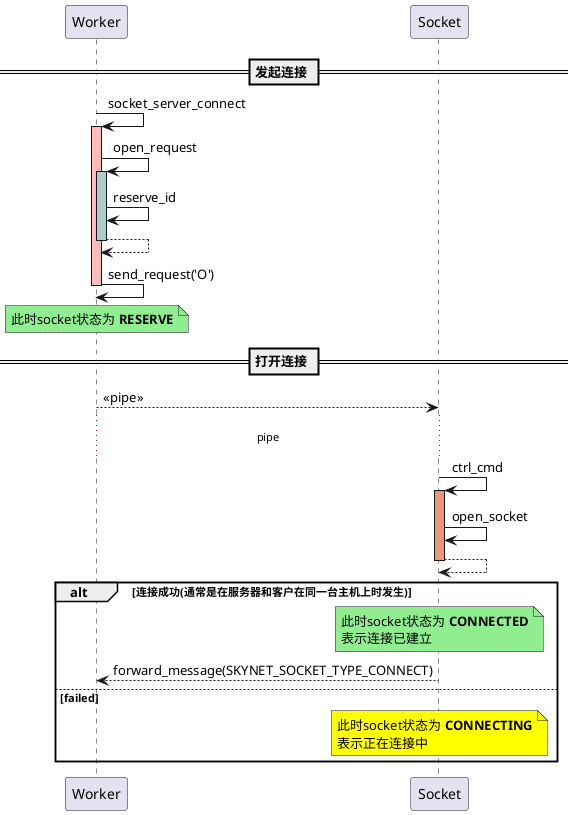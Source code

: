 @startuml
participant Worker
participant Socket

== 发起连接 ==
Worker -> Worker ++ #FFBBBB: socket_server_connect
Worker -> Worker ++ #AACCCC: open_request
Worker -> Worker : reserve_id
return
Worker -> Worker --: send_request('O')
note over Worker #lightgreen: 此时socket状态为 **RESERVE**

== 打开连接 ==
Worker --> Socket: <<pipe>>
... pipe ...

Socket -> Socket ++ #DarkSalmon: ctrl_cmd
Socket -> Socket: open_socket
return

alt 连接成功(通常是在服务器和客户在同一台主机上时发生)
note over Socket #lightgreen: 此时socket状态为 **CONNECTED**\n表示连接已建立
Socket --> Worker: forward_message(SKYNET_SOCKET_TYPE_CONNECT)
else failed
note over Socket #Yellow: 此时socket状态为 **CONNECTING**\n表示正在连接中
end

@enduml